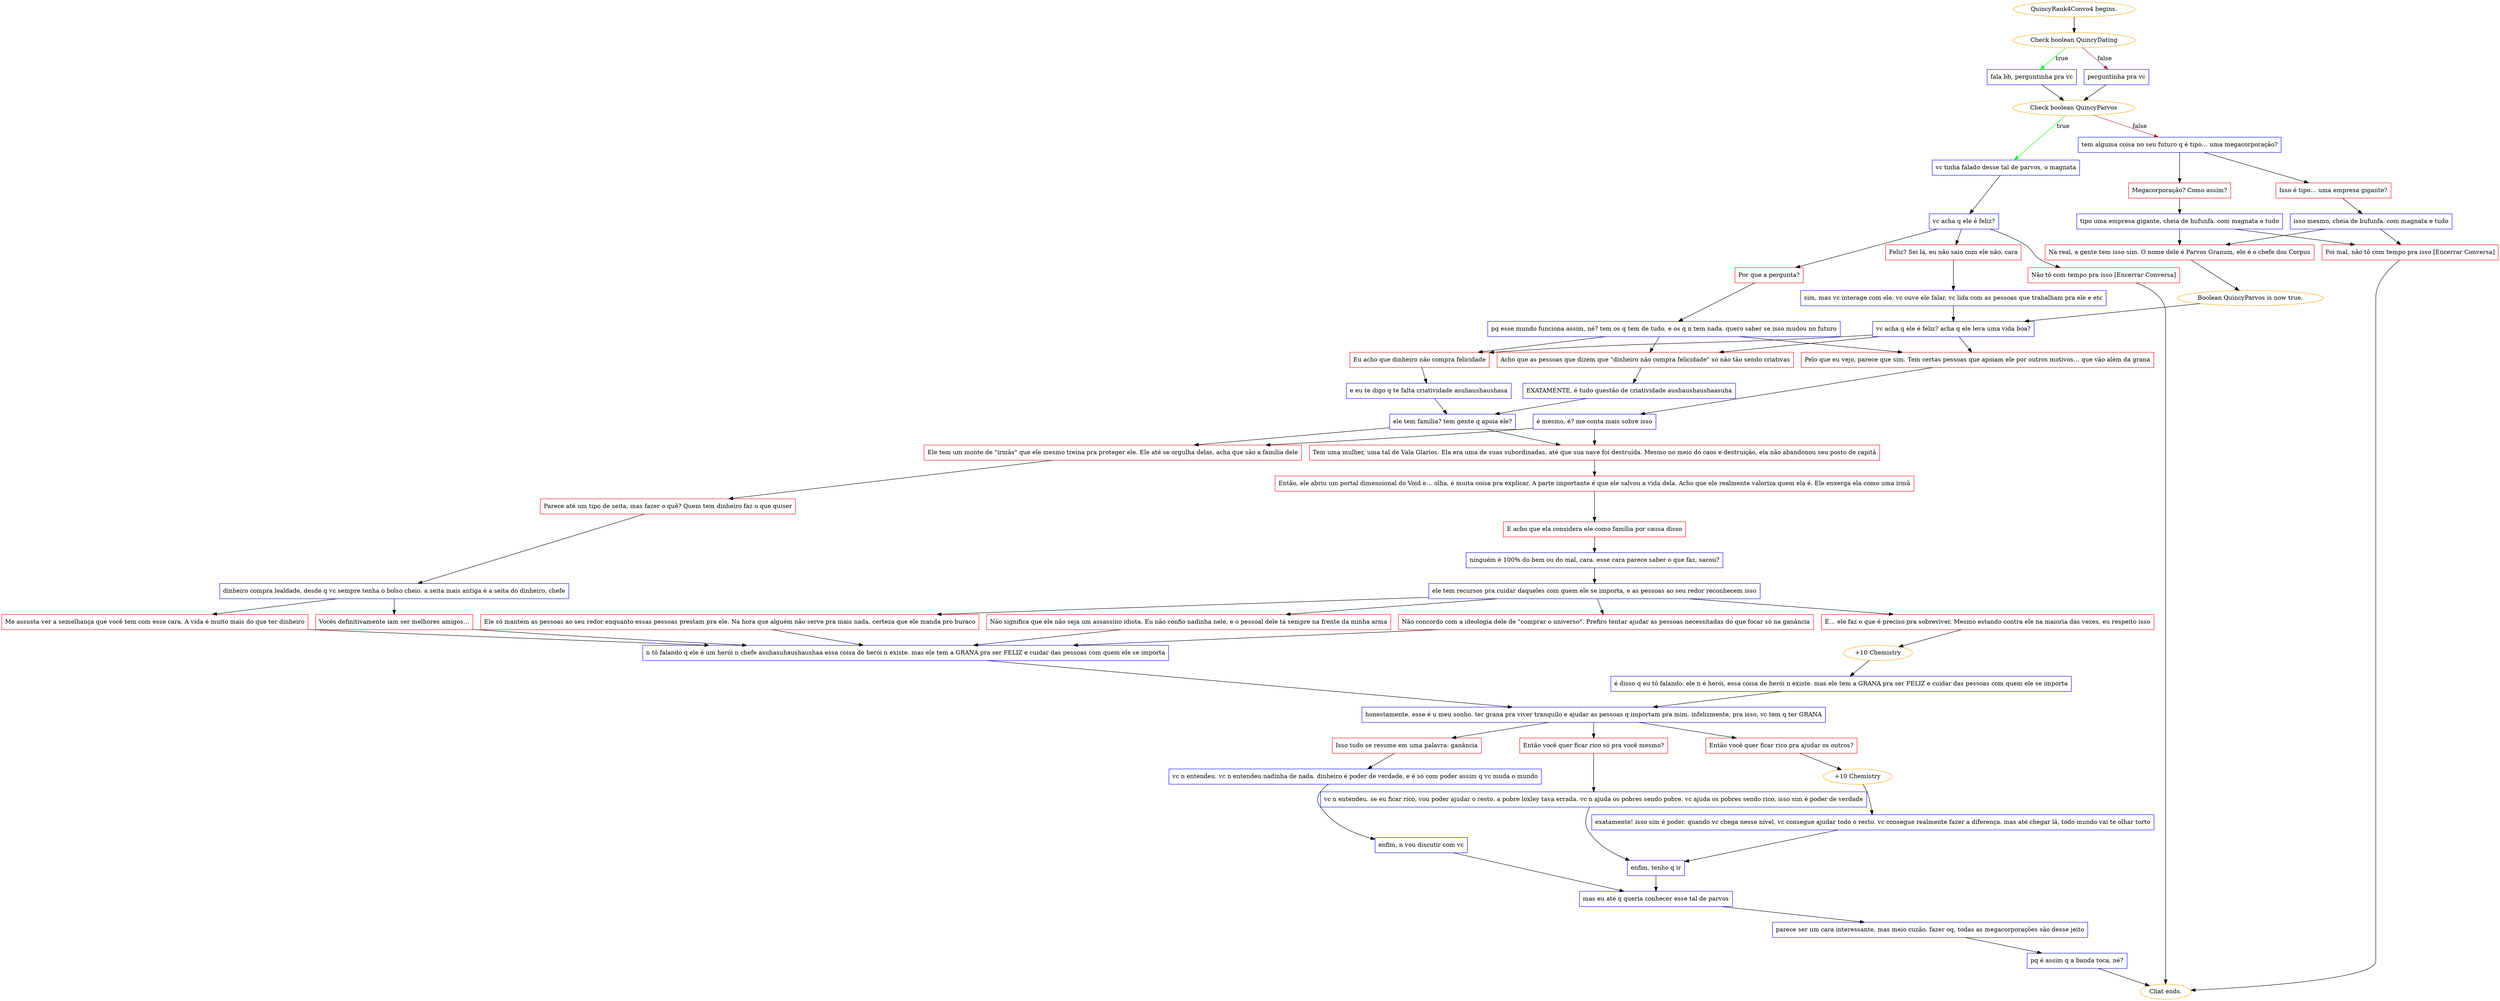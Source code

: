 digraph {
	"QuincyRank4Convo4 begins." [color=orange];
		"QuincyRank4Convo4 begins." -> j1225974393;
	j1225974393 [label="Check boolean QuincyDating",color=orange];
		j1225974393 -> j1761456600 [label=true,color=green];
		j1225974393 -> j3074006932 [label=false,color=brown];
	j1761456600 [label="fala bb, perguntinha pra vc",shape=box,color=blue];
		j1761456600 -> j729270467;
	j3074006932 [label="perguntinha pra vc",shape=box,color=blue];
		j3074006932 -> j729270467;
	j729270467 [label="Check boolean QuincyParvos",color=orange];
		j729270467 -> j1331161200 [label=true,color=green];
		j729270467 -> j2717475236 [label=false,color=brown];
	j1331161200 [label="vc tinha falado desse tal de parvos, o magnata",shape=box,color=blue];
		j1331161200 -> j2960584810;
	j2717475236 [label="tem alguma coisa no seu futuro q é tipo… uma megacorporação?",shape=box,color=blue];
		j2717475236 -> j3054576946;
		j2717475236 -> j3676874927;
	j2960584810 [label="vc acha q ele é feliz?",shape=box,color=blue];
		j2960584810 -> j202453988;
		j2960584810 -> j171989427;
		j2960584810 -> j956560020;
	j3054576946 [label="Megacorporação? Como assim?",shape=box,color=red];
		j3054576946 -> j722033097;
	j3676874927 [label="Isso é tipo… uma empresa gigante?",shape=box,color=red];
		j3676874927 -> j440957451;
	j202453988 [label="Feliz? Sei lá, eu não saio com ele não, cara",shape=box,color=red];
		j202453988 -> j3076522680;
	j171989427 [label="Por que a pergunta?",shape=box,color=red];
		j171989427 -> j2505331005;
	j956560020 [label="Não tô com tempo pra isso [Encerrar Conversa]",shape=box,color=red];
		j956560020 -> "Chat ends.";
	j722033097 [label="tipo uma empresa gigante, cheia de bufunfa. com magnata e tudo",shape=box,color=blue];
		j722033097 -> j2263981466;
		j722033097 -> j3550147436;
	j440957451 [label="isso mesmo, cheia de bufunfa. com magnata e tudo",shape=box,color=blue];
		j440957451 -> j2263981466;
		j440957451 -> j3550147436;
	j3076522680 [label="sim, mas vc interage com ele. vc ouve ele falar, vc lida com as pessoas que trabalham pra ele e etc",shape=box,color=blue];
		j3076522680 -> j943711465;
	j2505331005 [label="pq esse mundo funciona assim, né? tem os q tem de tudo, e os q n tem nada. quero saber se isso mudou no futuro",shape=box,color=blue];
		j2505331005 -> j2399630900;
		j2505331005 -> j3363718485;
		j2505331005 -> j2118170562;
	"Chat ends." [color=orange];
	j2263981466 [label="Na real, a gente tem isso sim. O nome dele é Parvos Granum, ele é o chefe dos Corpus",shape=box,color=red];
		j2263981466 -> j1676120370;
	j3550147436 [label="Foi mal, não tô com tempo pra isso [Encerrar Conversa]",shape=box,color=red];
		j3550147436 -> "Chat ends.";
	j943711465 [label="vc acha q ele é feliz? acha q ele leva uma vida boa?",shape=box,color=blue];
		j943711465 -> j2399630900;
		j943711465 -> j3363718485;
		j943711465 -> j2118170562;
	j2399630900 [label="Eu acho que dinheiro não compra felicidade",shape=box,color=red];
		j2399630900 -> j3653677664;
	j3363718485 [label="Acho que as pessoas que dizem que \"dinheiro não compra felicidade\" só não tão sendo criativas",shape=box,color=red];
		j3363718485 -> j3507244015;
	j2118170562 [label="Pelo que eu vejo, parece que sim. Tem certas pessoas que apoiam ele por outros motivos… que vão além da grana",shape=box,color=red];
		j2118170562 -> j356315913;
	j1676120370 [label="Boolean QuincyParvos is now true.",color=orange];
		j1676120370 -> j943711465;
	j3653677664 [label="e eu te digo q te falta criatividade asuhaushaushasa",shape=box,color=blue];
		j3653677664 -> j3942321689;
	j3507244015 [label="EXATAMENTE, é tudo questão de criatividade aushaushaushaasuha",shape=box,color=blue];
		j3507244015 -> j3942321689;
	j356315913 [label="é mesmo, é? me conta mais sobre isso",shape=box,color=blue];
		j356315913 -> j2418615880;
		j356315913 -> j58259883;
	j3942321689 [label="ele tem família? tem gente q apoia ele?",shape=box,color=blue];
		j3942321689 -> j2418615880;
		j3942321689 -> j58259883;
	j2418615880 [label="Tem uma mulher, uma tal de Vala Glarios. Ela era uma de suas subordinadas, até que sua nave foi destruída. Mesmo no meio do caos e destruição, ela não abandonou seu posto de capitã",shape=box,color=red];
		j2418615880 -> j43056833;
	j58259883 [label="Ele tem um monte de \"irmãs\" que ele mesmo treina pra proteger ele. Ele até se orgulha delas, acha que são a família dele",shape=box,color=red];
		j58259883 -> j2015983875;
	j43056833 [label="Então, ele abriu um portal dimensional do Void e… olha, é muita coisa pra explicar. A parte importante é que ele salvou a vida dela. Acho que ele realmente valoriza quem ela é. Ele enxerga ela como uma irmã",shape=box,color=red];
		j43056833 -> j3798991727;
	j2015983875 [label="Parece até um tipo de seita, mas fazer o quê? Quem tem dinheiro faz o que quiser",shape=box,color=red];
		j2015983875 -> j630228665;
	j3798991727 [label="E acho que ela considera ele como família por causa disso",shape=box,color=red];
		j3798991727 -> j2841979089;
	j630228665 [label="dinheiro compra lealdade, desde q vc sempre tenha o bolso cheio. a seita mais antiga é a seita do dinheiro, chefe",shape=box,color=blue];
		j630228665 -> j3422012181;
		j630228665 -> j3686084280;
	j2841979089 [label="ninguém é 100% do bem ou do mal, cara. esse cara parece saber o que faz, sacou?",shape=box,color=blue];
		j2841979089 -> j999592085;
	j3422012181 [label="Me assusta ver a semelhança que você tem com esse cara. A vida é muito mais do que ter dinheiro",shape=box,color=red];
		j3422012181 -> j1771707111;
	j3686084280 [label="Vocês definitivamente iam ser melhores amigos…",shape=box,color=red];
		j3686084280 -> j1771707111;
	j999592085 [label="ele tem recursos pra cuidar daqueles com quem ele se importa, e as pessoas ao seu redor reconhecem isso",shape=box,color=blue];
		j999592085 -> j3280925748;
		j999592085 -> j3399301839;
		j999592085 -> j2811121943;
		j999592085 -> j2651640163;
	j1771707111 [label="n tô falando q ele é um herói n chefe asuhasuhaushaushaa essa coisa de herói n existe. mas ele tem a GRANA pra ser FELIZ e cuidar das pessoas com quem ele se importa",shape=box,color=blue];
		j1771707111 -> j3318070193;
	j3280925748 [label="É… ele faz o que é preciso pra sobreviver. Mesmo estando contra ele na maioria das vezes, eu respeito isso",shape=box,color=red];
		j3280925748 -> j1029064007;
	j3399301839 [label="Ele só mantém as pessoas ao seu redor enquanto essas pessoas prestam pra ele. Na hora que alguém não serve pra mais nada, certeza que ele manda pro buraco",shape=box,color=red];
		j3399301839 -> j1771707111;
	j2811121943 [label="Não significa que ele não seja um assassino idiota. Eu não confio nadinha nele, e o pessoal dele tá sempre na frente da minha arma",shape=box,color=red];
		j2811121943 -> j1771707111;
	j2651640163 [label="Não concordo com a ideologia dele de \"comprar o universo\". Prefiro tentar ajudar as pessoas necessitadas do que focar só na ganância",shape=box,color=red];
		j2651640163 -> j1771707111;
	j3318070193 [label="honestamente, esse é u meu sonho. ter grana pra viver tranquilo e ajudar as pessoas q importam pra mim. infelizmente, pra isso, vc tem q ter GRANA",shape=box,color=blue];
		j3318070193 -> j1584364959;
		j3318070193 -> j834000924;
		j3318070193 -> j2227076915;
	j1029064007 [label="+10 Chemistry",color=orange];
		j1029064007 -> j3549268022;
	j1584364959 [label="Então você quer ficar rico pra ajudar os outros?",shape=box,color=red];
		j1584364959 -> j2216853566;
	j834000924 [label="Então você quer ficar rico só pra você mesmo?",shape=box,color=red];
		j834000924 -> j1713680149;
	j2227076915 [label="Isso tudo se resume em uma palavra: ganância",shape=box,color=red];
		j2227076915 -> j4039754643;
	j3549268022 [label="é disso q eu tô falando. ele n é herói, essa coisa de herói n existe. mas ele tem a GRANA pra ser FELIZ e cuidar das pessoas com quem ele se importa",shape=box,color=blue];
		j3549268022 -> j3318070193;
	j2216853566 [label="+10 Chemistry",color=orange];
		j2216853566 -> j410939565;
	j1713680149 [label="vc n entendeu. se eu ficar rico, vou poder ajudar o resto. a pobre loxley tava errada. vc n ajuda os pobres sendo pobre. vc ajuda os pobres sendo rico, isso sim é poder de verdade",shape=box,color=blue];
		j1713680149 -> j2906844694;
	j4039754643 [label="vc n entendeu. vc n entendeu nadinha de nada. dinheiro é poder de verdade, e é só com poder assim q vc muda o mundo",shape=box,color=blue];
		j4039754643 -> j3130733326;
	j410939565 [label="exatamente! isso sim é poder. quando vc chega nesse nível, vc consegue ajudar todo o resto. vc consegue realmente fazer a diferença. mas até chegar lá, todo mundo vai te olhar torto",shape=box,color=blue];
		j410939565 -> j2906844694;
	j2906844694 [label="enfim, tenho q ir",shape=box,color=blue];
		j2906844694 -> j2720499282;
	j3130733326 [label="enfim, n vou discutir com vc",shape=box,color=blue];
		j3130733326 -> j2720499282;
	j2720499282 [label="mas eu até q queria conhecer esse tal de parvos",shape=box,color=blue];
		j2720499282 -> j1348458234;
	j1348458234 [label="parece ser um cara interessante, mas meio cuzão. fazer oq, todas as megacorporações são desse jeito",shape=box,color=blue];
		j1348458234 -> j2386968875;
	j2386968875 [label="pq é assim q a banda toca, né?",shape=box,color=blue];
		j2386968875 -> "Chat ends.";
}